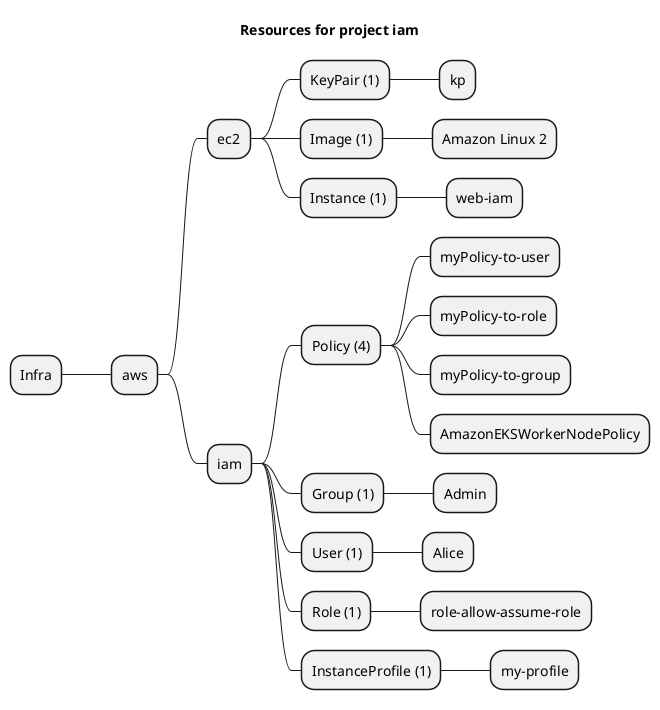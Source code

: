 @startmindmap
title Resources for project iam
skinparam monochrome true
+ Infra
++ aws
+++ ec2
++++ KeyPair (1)
+++++ kp
++++ Image (1)
+++++ Amazon Linux 2
++++ Instance (1)
+++++ web-iam
+++ iam
++++ Policy (4)
+++++ myPolicy-to-user
+++++ myPolicy-to-role
+++++ myPolicy-to-group
+++++ AmazonEKSWorkerNodePolicy
++++ Group (1)
+++++ Admin
++++ User (1)
+++++ Alice
++++ Role (1)
+++++ role-allow-assume-role
++++ InstanceProfile (1)
+++++ my-profile
@endmindmap